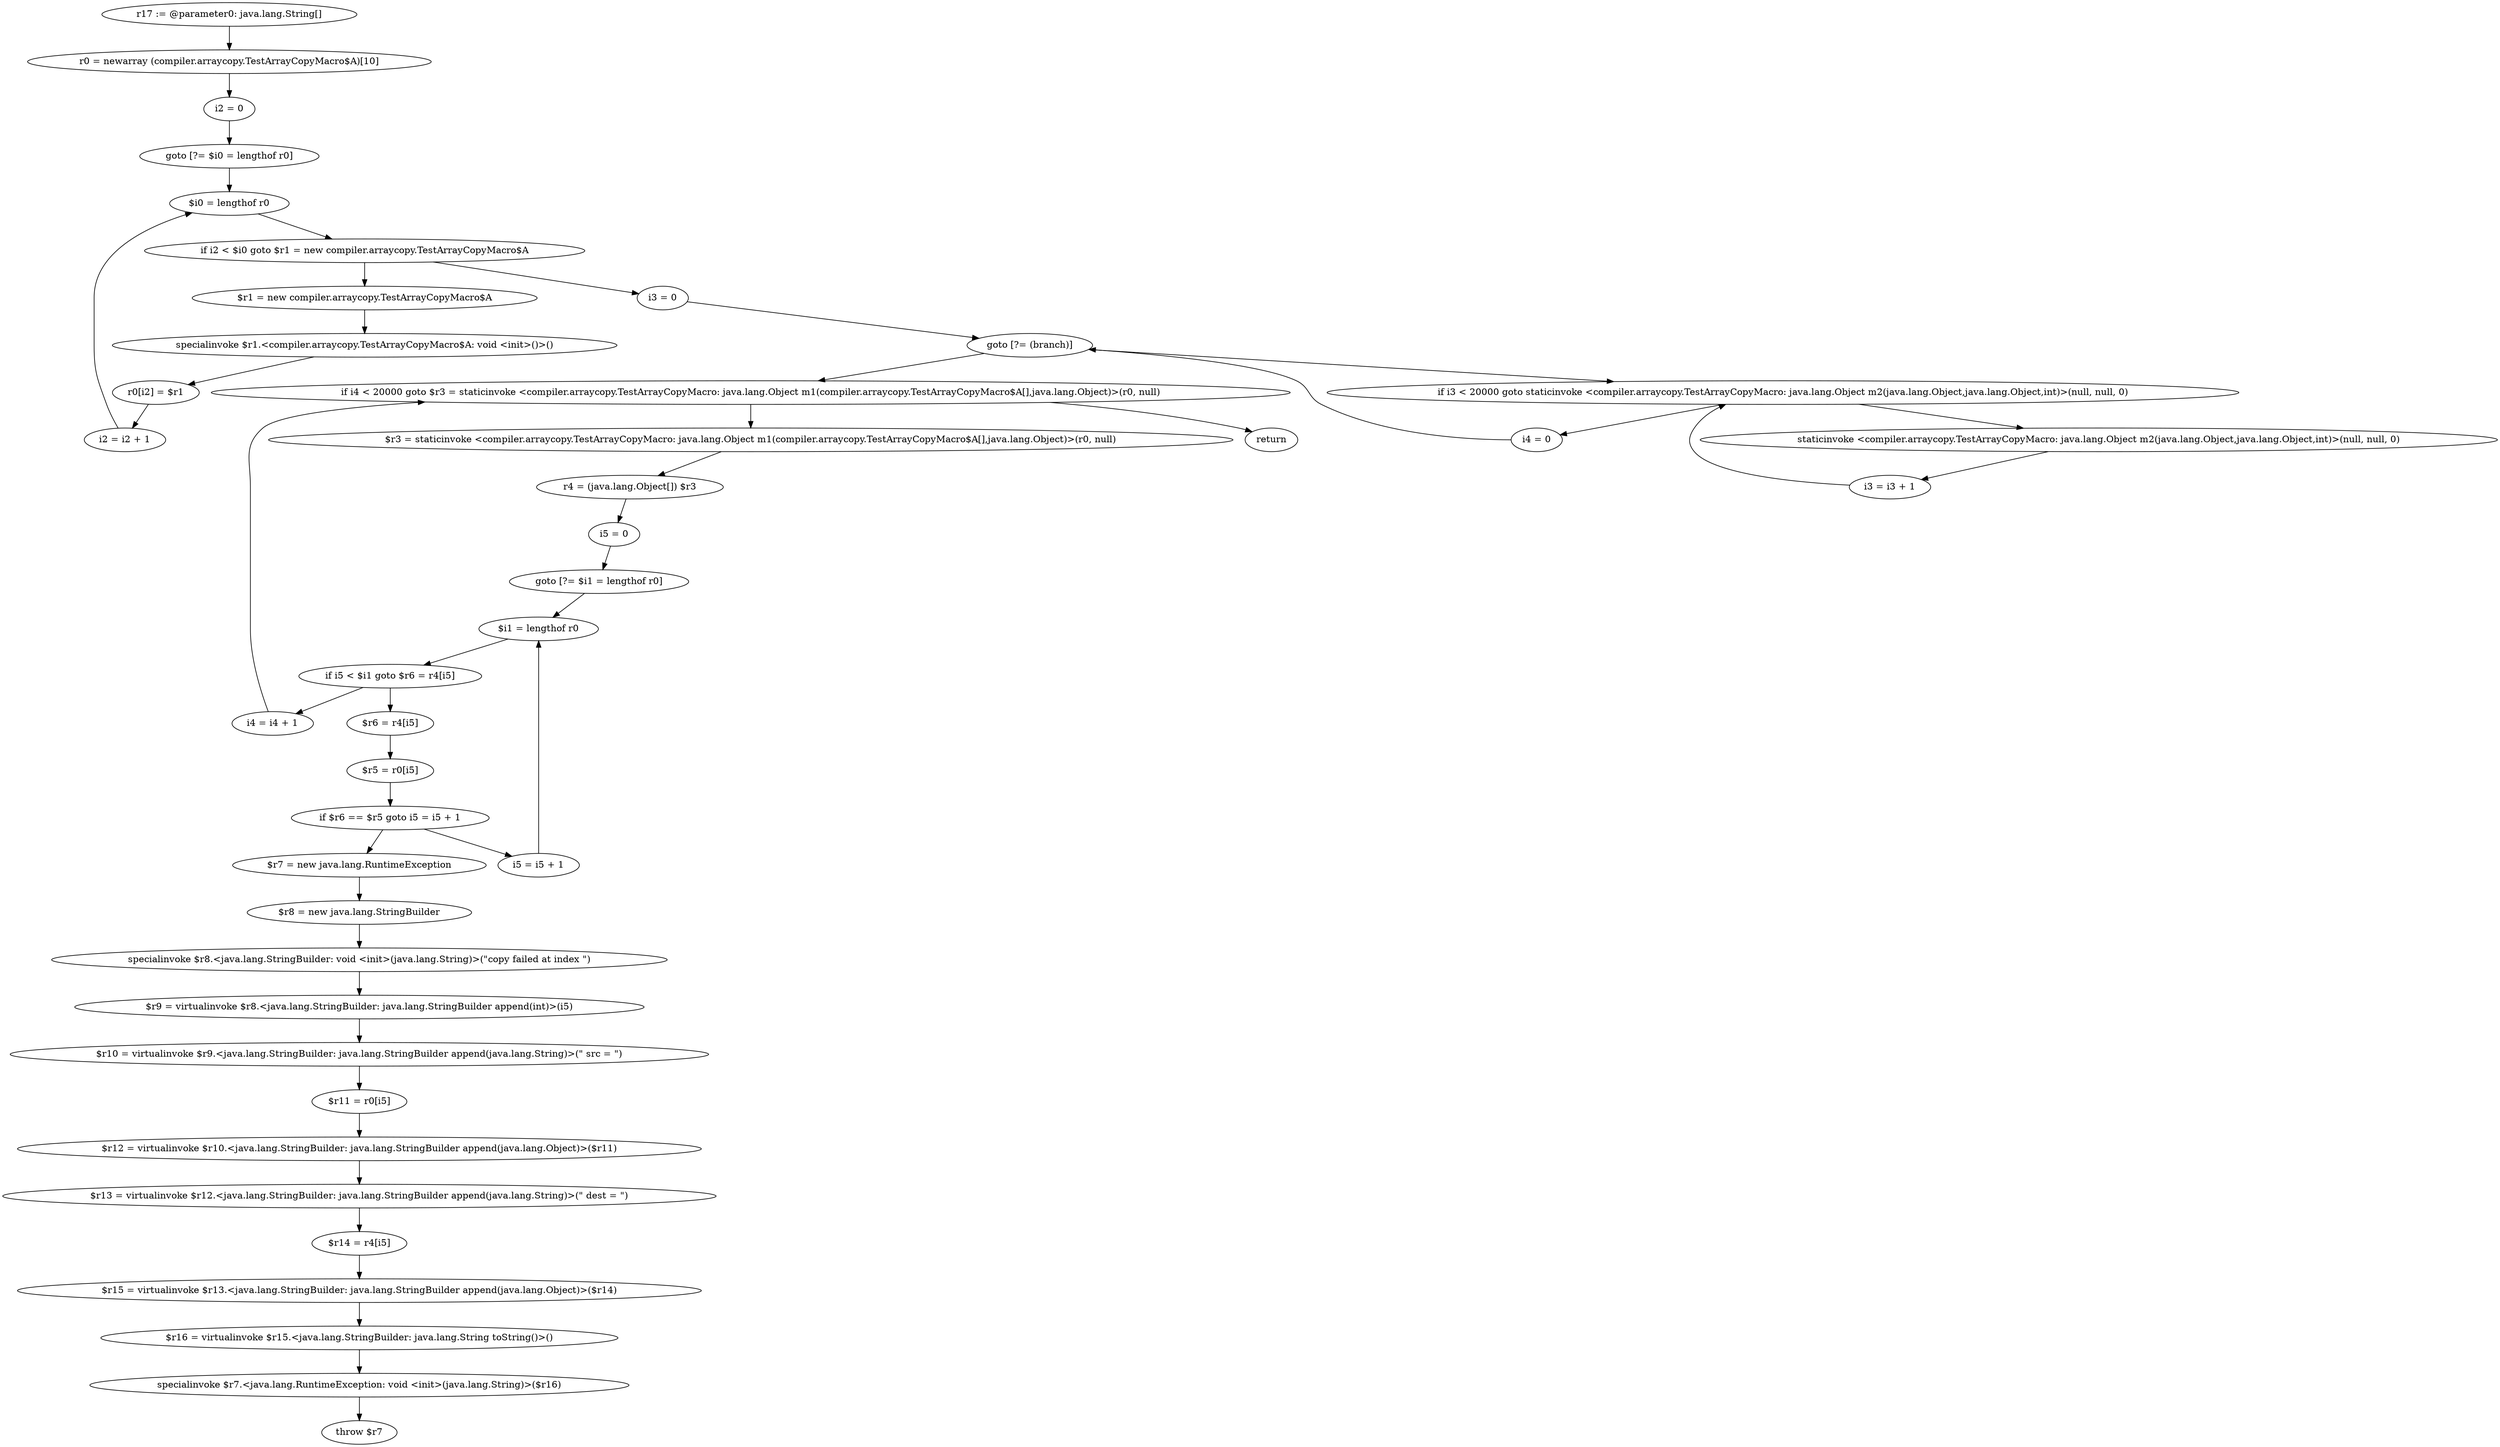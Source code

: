 digraph "unitGraph" {
    "r17 := @parameter0: java.lang.String[]"
    "r0 = newarray (compiler.arraycopy.TestArrayCopyMacro$A)[10]"
    "i2 = 0"
    "goto [?= $i0 = lengthof r0]"
    "$r1 = new compiler.arraycopy.TestArrayCopyMacro$A"
    "specialinvoke $r1.<compiler.arraycopy.TestArrayCopyMacro$A: void <init>()>()"
    "r0[i2] = $r1"
    "i2 = i2 + 1"
    "$i0 = lengthof r0"
    "if i2 < $i0 goto $r1 = new compiler.arraycopy.TestArrayCopyMacro$A"
    "i3 = 0"
    "goto [?= (branch)]"
    "staticinvoke <compiler.arraycopy.TestArrayCopyMacro: java.lang.Object m2(java.lang.Object,java.lang.Object,int)>(null, null, 0)"
    "i3 = i3 + 1"
    "if i3 < 20000 goto staticinvoke <compiler.arraycopy.TestArrayCopyMacro: java.lang.Object m2(java.lang.Object,java.lang.Object,int)>(null, null, 0)"
    "i4 = 0"
    "$r3 = staticinvoke <compiler.arraycopy.TestArrayCopyMacro: java.lang.Object m1(compiler.arraycopy.TestArrayCopyMacro$A[],java.lang.Object)>(r0, null)"
    "r4 = (java.lang.Object[]) $r3"
    "i5 = 0"
    "goto [?= $i1 = lengthof r0]"
    "$r6 = r4[i5]"
    "$r5 = r0[i5]"
    "if $r6 == $r5 goto i5 = i5 + 1"
    "$r7 = new java.lang.RuntimeException"
    "$r8 = new java.lang.StringBuilder"
    "specialinvoke $r8.<java.lang.StringBuilder: void <init>(java.lang.String)>(\"copy failed at index \")"
    "$r9 = virtualinvoke $r8.<java.lang.StringBuilder: java.lang.StringBuilder append(int)>(i5)"
    "$r10 = virtualinvoke $r9.<java.lang.StringBuilder: java.lang.StringBuilder append(java.lang.String)>(\" src = \")"
    "$r11 = r0[i5]"
    "$r12 = virtualinvoke $r10.<java.lang.StringBuilder: java.lang.StringBuilder append(java.lang.Object)>($r11)"
    "$r13 = virtualinvoke $r12.<java.lang.StringBuilder: java.lang.StringBuilder append(java.lang.String)>(\" dest = \")"
    "$r14 = r4[i5]"
    "$r15 = virtualinvoke $r13.<java.lang.StringBuilder: java.lang.StringBuilder append(java.lang.Object)>($r14)"
    "$r16 = virtualinvoke $r15.<java.lang.StringBuilder: java.lang.String toString()>()"
    "specialinvoke $r7.<java.lang.RuntimeException: void <init>(java.lang.String)>($r16)"
    "throw $r7"
    "i5 = i5 + 1"
    "$i1 = lengthof r0"
    "if i5 < $i1 goto $r6 = r4[i5]"
    "i4 = i4 + 1"
    "if i4 < 20000 goto $r3 = staticinvoke <compiler.arraycopy.TestArrayCopyMacro: java.lang.Object m1(compiler.arraycopy.TestArrayCopyMacro$A[],java.lang.Object)>(r0, null)"
    "return"
    "r17 := @parameter0: java.lang.String[]"->"r0 = newarray (compiler.arraycopy.TestArrayCopyMacro$A)[10]";
    "r0 = newarray (compiler.arraycopy.TestArrayCopyMacro$A)[10]"->"i2 = 0";
    "i2 = 0"->"goto [?= $i0 = lengthof r0]";
    "goto [?= $i0 = lengthof r0]"->"$i0 = lengthof r0";
    "$r1 = new compiler.arraycopy.TestArrayCopyMacro$A"->"specialinvoke $r1.<compiler.arraycopy.TestArrayCopyMacro$A: void <init>()>()";
    "specialinvoke $r1.<compiler.arraycopy.TestArrayCopyMacro$A: void <init>()>()"->"r0[i2] = $r1";
    "r0[i2] = $r1"->"i2 = i2 + 1";
    "i2 = i2 + 1"->"$i0 = lengthof r0";
    "$i0 = lengthof r0"->"if i2 < $i0 goto $r1 = new compiler.arraycopy.TestArrayCopyMacro$A";
    "if i2 < $i0 goto $r1 = new compiler.arraycopy.TestArrayCopyMacro$A"->"i3 = 0";
    "if i2 < $i0 goto $r1 = new compiler.arraycopy.TestArrayCopyMacro$A"->"$r1 = new compiler.arraycopy.TestArrayCopyMacro$A";
    "i3 = 0"->"goto [?= (branch)]";
    "goto [?= (branch)]"->"if i3 < 20000 goto staticinvoke <compiler.arraycopy.TestArrayCopyMacro: java.lang.Object m2(java.lang.Object,java.lang.Object,int)>(null, null, 0)";
    "staticinvoke <compiler.arraycopy.TestArrayCopyMacro: java.lang.Object m2(java.lang.Object,java.lang.Object,int)>(null, null, 0)"->"i3 = i3 + 1";
    "i3 = i3 + 1"->"if i3 < 20000 goto staticinvoke <compiler.arraycopy.TestArrayCopyMacro: java.lang.Object m2(java.lang.Object,java.lang.Object,int)>(null, null, 0)";
    "if i3 < 20000 goto staticinvoke <compiler.arraycopy.TestArrayCopyMacro: java.lang.Object m2(java.lang.Object,java.lang.Object,int)>(null, null, 0)"->"i4 = 0";
    "if i3 < 20000 goto staticinvoke <compiler.arraycopy.TestArrayCopyMacro: java.lang.Object m2(java.lang.Object,java.lang.Object,int)>(null, null, 0)"->"staticinvoke <compiler.arraycopy.TestArrayCopyMacro: java.lang.Object m2(java.lang.Object,java.lang.Object,int)>(null, null, 0)";
    "i4 = 0"->"goto [?= (branch)]";
    "goto [?= (branch)]"->"if i4 < 20000 goto $r3 = staticinvoke <compiler.arraycopy.TestArrayCopyMacro: java.lang.Object m1(compiler.arraycopy.TestArrayCopyMacro$A[],java.lang.Object)>(r0, null)";
    "$r3 = staticinvoke <compiler.arraycopy.TestArrayCopyMacro: java.lang.Object m1(compiler.arraycopy.TestArrayCopyMacro$A[],java.lang.Object)>(r0, null)"->"r4 = (java.lang.Object[]) $r3";
    "r4 = (java.lang.Object[]) $r3"->"i5 = 0";
    "i5 = 0"->"goto [?= $i1 = lengthof r0]";
    "goto [?= $i1 = lengthof r0]"->"$i1 = lengthof r0";
    "$r6 = r4[i5]"->"$r5 = r0[i5]";
    "$r5 = r0[i5]"->"if $r6 == $r5 goto i5 = i5 + 1";
    "if $r6 == $r5 goto i5 = i5 + 1"->"$r7 = new java.lang.RuntimeException";
    "if $r6 == $r5 goto i5 = i5 + 1"->"i5 = i5 + 1";
    "$r7 = new java.lang.RuntimeException"->"$r8 = new java.lang.StringBuilder";
    "$r8 = new java.lang.StringBuilder"->"specialinvoke $r8.<java.lang.StringBuilder: void <init>(java.lang.String)>(\"copy failed at index \")";
    "specialinvoke $r8.<java.lang.StringBuilder: void <init>(java.lang.String)>(\"copy failed at index \")"->"$r9 = virtualinvoke $r8.<java.lang.StringBuilder: java.lang.StringBuilder append(int)>(i5)";
    "$r9 = virtualinvoke $r8.<java.lang.StringBuilder: java.lang.StringBuilder append(int)>(i5)"->"$r10 = virtualinvoke $r9.<java.lang.StringBuilder: java.lang.StringBuilder append(java.lang.String)>(\" src = \")";
    "$r10 = virtualinvoke $r9.<java.lang.StringBuilder: java.lang.StringBuilder append(java.lang.String)>(\" src = \")"->"$r11 = r0[i5]";
    "$r11 = r0[i5]"->"$r12 = virtualinvoke $r10.<java.lang.StringBuilder: java.lang.StringBuilder append(java.lang.Object)>($r11)";
    "$r12 = virtualinvoke $r10.<java.lang.StringBuilder: java.lang.StringBuilder append(java.lang.Object)>($r11)"->"$r13 = virtualinvoke $r12.<java.lang.StringBuilder: java.lang.StringBuilder append(java.lang.String)>(\" dest = \")";
    "$r13 = virtualinvoke $r12.<java.lang.StringBuilder: java.lang.StringBuilder append(java.lang.String)>(\" dest = \")"->"$r14 = r4[i5]";
    "$r14 = r4[i5]"->"$r15 = virtualinvoke $r13.<java.lang.StringBuilder: java.lang.StringBuilder append(java.lang.Object)>($r14)";
    "$r15 = virtualinvoke $r13.<java.lang.StringBuilder: java.lang.StringBuilder append(java.lang.Object)>($r14)"->"$r16 = virtualinvoke $r15.<java.lang.StringBuilder: java.lang.String toString()>()";
    "$r16 = virtualinvoke $r15.<java.lang.StringBuilder: java.lang.String toString()>()"->"specialinvoke $r7.<java.lang.RuntimeException: void <init>(java.lang.String)>($r16)";
    "specialinvoke $r7.<java.lang.RuntimeException: void <init>(java.lang.String)>($r16)"->"throw $r7";
    "i5 = i5 + 1"->"$i1 = lengthof r0";
    "$i1 = lengthof r0"->"if i5 < $i1 goto $r6 = r4[i5]";
    "if i5 < $i1 goto $r6 = r4[i5]"->"i4 = i4 + 1";
    "if i5 < $i1 goto $r6 = r4[i5]"->"$r6 = r4[i5]";
    "i4 = i4 + 1"->"if i4 < 20000 goto $r3 = staticinvoke <compiler.arraycopy.TestArrayCopyMacro: java.lang.Object m1(compiler.arraycopy.TestArrayCopyMacro$A[],java.lang.Object)>(r0, null)";
    "if i4 < 20000 goto $r3 = staticinvoke <compiler.arraycopy.TestArrayCopyMacro: java.lang.Object m1(compiler.arraycopy.TestArrayCopyMacro$A[],java.lang.Object)>(r0, null)"->"return";
    "if i4 < 20000 goto $r3 = staticinvoke <compiler.arraycopy.TestArrayCopyMacro: java.lang.Object m1(compiler.arraycopy.TestArrayCopyMacro$A[],java.lang.Object)>(r0, null)"->"$r3 = staticinvoke <compiler.arraycopy.TestArrayCopyMacro: java.lang.Object m1(compiler.arraycopy.TestArrayCopyMacro$A[],java.lang.Object)>(r0, null)";
}
